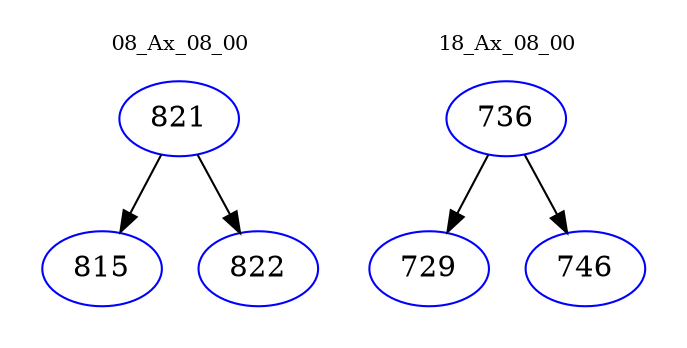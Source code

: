 digraph{
subgraph cluster_0 {
color = white
label = "08_Ax_08_00";
fontsize=10;
T0_821 [label="821", color="blue"]
T0_821 -> T0_815 [color="black"]
T0_815 [label="815", color="blue"]
T0_821 -> T0_822 [color="black"]
T0_822 [label="822", color="blue"]
}
subgraph cluster_1 {
color = white
label = "18_Ax_08_00";
fontsize=10;
T1_736 [label="736", color="blue"]
T1_736 -> T1_729 [color="black"]
T1_729 [label="729", color="blue"]
T1_736 -> T1_746 [color="black"]
T1_746 [label="746", color="blue"]
}
}
